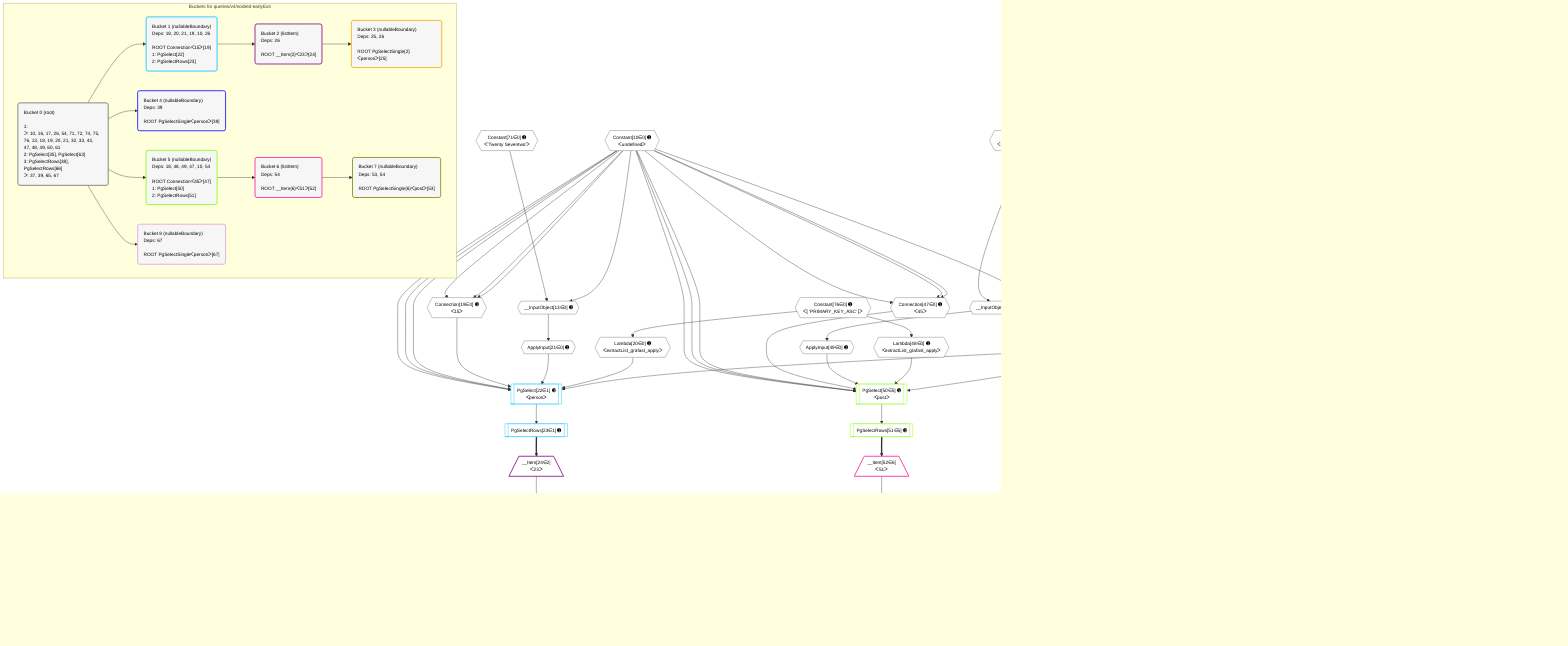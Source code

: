 %%{init: {'themeVariables': { 'fontSize': '12px'}}}%%
graph TD
    classDef path fill:#eee,stroke:#000,color:#000
    classDef plan fill:#fff,stroke-width:1px,color:#000
    classDef itemplan fill:#fff,stroke-width:2px,color:#000
    classDef unbatchedplan fill:#dff,stroke-width:1px,color:#000
    classDef sideeffectplan fill:#fcc,stroke-width:2px,color:#000
    classDef bucket fill:#f6f6f6,color:#000,stroke-width:2px,text-align:left


    %% plan dependencies
    Connection19{{"Connection[19∈0] ➊<br />ᐸ15ᐳ"}}:::plan
    Constant10{{"Constant[10∈0] ➊<br />ᐸundefinedᐳ"}}:::plan
    Constant10 & Constant10 & Constant10 --> Connection19
    Connection47{{"Connection[47∈0] ➊<br />ᐸ45ᐳ"}}:::plan
    Constant10 & Constant10 & Constant10 --> Connection47
    __InputObject13{{"__InputObject[13∈0] ➊"}}:::plan
    Constant71{{"Constant[71∈0] ➊<br />ᐸ'Twenty Seventwo'ᐳ"}}:::plan
    Constant10 & Constant71 --> __InputObject13
    Object18{{"Object[18∈0] ➊<br />ᐸ{pgSettings,withPgClient}ᐳ"}}:::plan
    Access16{{"Access[16∈0] ➊<br />ᐸ2.pgSettingsᐳ"}}:::plan
    Access17{{"Access[17∈0] ➊<br />ᐸ2.withPgClientᐳ"}}:::plan
    Access16 & Access17 --> Object18
    PgSelect35[["PgSelect[35∈0] ➊<br />ᐸpersonᐳ"]]:::plan
    Access33{{"Access[33∈0] ➊<br />ᐸ32.1ᐳ"}}:::plan
    Object18 -->|rejectNull| PgSelect35
    Access33 --> PgSelect35
    __InputObject43{{"__InputObject[43∈0] ➊"}}:::plan
    Constant74{{"Constant[74∈0] ➊<br />ᐸ'Is that a cooking show?'ᐳ"}}:::plan
    Constant10 & Constant74 --> __InputObject43
    PgSelect63[["PgSelect[63∈0] ➊<br />ᐸpersonᐳ"]]:::plan
    Access61{{"Access[61∈0] ➊<br />ᐸ60.1ᐳ"}}:::plan
    Object18 -->|rejectNull| PgSelect63
    Access61 --> PgSelect63
    __Value2["__Value[2∈0] ➊<br />ᐸcontextᐳ"]:::plan
    __Value2 --> Access16
    __Value2 --> Access17
    Lambda20{{"Lambda[20∈0] ➊<br />ᐸextractList_grafast_applyᐳ"}}:::plan
    Constant76{{"Constant[76∈0] ➊<br />ᐸ[ 'PRIMARY_KEY_ASC' ]ᐳ"}}:::plan
    Constant76 --> Lambda20
    ApplyInput21{{"ApplyInput[21∈0] ➊"}}:::plan
    __InputObject13 --> ApplyInput21
    Lambda32{{"Lambda[32∈0] ➊<br />ᐸspecifier_Person_base64JSONᐳ"}}:::plan
    Constant72{{"Constant[72∈0] ➊<br />ᐸ'WyJwZW9wbGUiLDZd'ᐳ"}}:::plan
    Constant72 --> Lambda32
    Lambda32 --> Access33
    First37{{"First[37∈0] ➊"}}:::plan
    PgSelectRows38[["PgSelectRows[38∈0] ➊"]]:::plan
    PgSelectRows38 --> First37
    PgSelect35 --> PgSelectRows38
    PgSelectSingle39{{"PgSelectSingle[39∈0] ➊<br />ᐸpersonᐳ"}}:::plan
    First37 --> PgSelectSingle39
    Lambda48{{"Lambda[48∈0] ➊<br />ᐸextractList_grafast_applyᐳ"}}:::plan
    Constant76 --> Lambda48
    ApplyInput49{{"ApplyInput[49∈0] ➊"}}:::plan
    __InputObject43 --> ApplyInput49
    Lambda60{{"Lambda[60∈0] ➊<br />ᐸspecifier_Person_base64JSONᐳ"}}:::plan
    Constant75{{"Constant[75∈0] ➊<br />ᐸ'WyJwb3N0cyIsM10='ᐳ"}}:::plan
    Constant75 --> Lambda60
    Lambda60 --> Access61
    First65{{"First[65∈0] ➊"}}:::plan
    PgSelectRows66[["PgSelectRows[66∈0] ➊"]]:::plan
    PgSelectRows66 --> First65
    PgSelect63 --> PgSelectRows66
    PgSelectSingle67{{"PgSelectSingle[67∈0] ➊<br />ᐸpersonᐳ"}}:::plan
    First65 --> PgSelectSingle67
    __Value4["__Value[4∈0] ➊<br />ᐸrootValueᐳ"]:::plan
    Constant26{{"Constant[26∈0] ➊<br />ᐸ'people'ᐳ"}}:::plan
    Constant54{{"Constant[54∈0] ➊<br />ᐸ'posts'ᐳ"}}:::plan
    PgSelect22[["PgSelect[22∈1] ➊<br />ᐸpersonᐳ"]]:::plan
    Object18 & Lambda20 & ApplyInput21 & Connection19 & Constant10 & Constant10 & Constant10 --> PgSelect22
    PgSelectRows23[["PgSelectRows[23∈1] ➊"]]:::plan
    PgSelect22 --> PgSelectRows23
    __Item24[/"__Item[24∈2]<br />ᐸ23ᐳ"\]:::itemplan
    PgSelectRows23 ==> __Item24
    PgSelectSingle25{{"PgSelectSingle[25∈2]<br />ᐸpersonᐳ"}}:::plan
    __Item24 --> PgSelectSingle25
    List28{{"List[28∈3]<br />ᐸ26,27ᐳ"}}:::plan
    PgClassExpression27{{"PgClassExpression[27∈3]<br />ᐸ__person__.”id”ᐳ"}}:::plan
    Constant26 & PgClassExpression27 --> List28
    PgSelectSingle25 --> PgClassExpression27
    Lambda29{{"Lambda[29∈3]<br />ᐸbase64JSONEncodeᐳ"}}:::plan
    List28 --> Lambda29
    PgClassExpression30{{"PgClassExpression[30∈3]<br />ᐸ__person__...full_name”ᐳ"}}:::plan
    PgSelectSingle25 --> PgClassExpression30
    PgClassExpression40{{"PgClassExpression[40∈4] ➊<br />ᐸ__person__...full_name”ᐳ"}}:::plan
    PgSelectSingle39 --> PgClassExpression40
    PgSelect50[["PgSelect[50∈5] ➊<br />ᐸpostᐳ"]]:::plan
    Object18 & Lambda48 & ApplyInput49 & Connection47 & Constant10 & Constant10 & Constant10 --> PgSelect50
    PgSelectRows51[["PgSelectRows[51∈5] ➊"]]:::plan
    PgSelect50 --> PgSelectRows51
    __Item52[/"__Item[52∈6]<br />ᐸ51ᐳ"\]:::itemplan
    PgSelectRows51 ==> __Item52
    PgSelectSingle53{{"PgSelectSingle[53∈6]<br />ᐸpostᐳ"}}:::plan
    __Item52 --> PgSelectSingle53
    List56{{"List[56∈7]<br />ᐸ54,55ᐳ"}}:::plan
    PgClassExpression55{{"PgClassExpression[55∈7]<br />ᐸ__post__.”id”ᐳ"}}:::plan
    Constant54 & PgClassExpression55 --> List56
    PgSelectSingle53 --> PgClassExpression55
    Lambda57{{"Lambda[57∈7]<br />ᐸbase64JSONEncodeᐳ"}}:::plan
    List56 --> Lambda57
    PgClassExpression58{{"PgClassExpression[58∈7]<br />ᐸ__post__.”headline”ᐳ"}}:::plan
    PgSelectSingle53 --> PgClassExpression58
    PgClassExpression68{{"PgClassExpression[68∈8] ➊<br />ᐸ__person__...full_name”ᐳ"}}:::plan
    PgSelectSingle67 --> PgClassExpression68

    %% define steps

    subgraph "Buckets for queries/v4/nodeId-earlyExit"
    Bucket0("Bucket 0 (root)<br /><br />1: <br />ᐳ: 10, 16, 17, 26, 54, 71, 72, 74, 75, 76, 13, 18, 19, 20, 21, 32, 33, 43, 47, 48, 49, 60, 61<br />2: PgSelect[35], PgSelect[63]<br />3: PgSelectRows[38], PgSelectRows[66]<br />ᐳ: 37, 39, 65, 67"):::bucket
    classDef bucket0 stroke:#696969
    class Bucket0,__Value2,__Value4,Constant10,__InputObject13,Access16,Access17,Object18,Connection19,Lambda20,ApplyInput21,Constant26,Lambda32,Access33,PgSelect35,First37,PgSelectRows38,PgSelectSingle39,__InputObject43,Connection47,Lambda48,ApplyInput49,Constant54,Lambda60,Access61,PgSelect63,First65,PgSelectRows66,PgSelectSingle67,Constant71,Constant72,Constant74,Constant75,Constant76 bucket0
    Bucket1("Bucket 1 (nullableBoundary)<br />Deps: 18, 20, 21, 19, 10, 26<br /><br />ROOT Connectionᐸ15ᐳ[19]<br />1: PgSelect[22]<br />2: PgSelectRows[23]"):::bucket
    classDef bucket1 stroke:#00bfff
    class Bucket1,PgSelect22,PgSelectRows23 bucket1
    Bucket2("Bucket 2 (listItem)<br />Deps: 26<br /><br />ROOT __Item{2}ᐸ23ᐳ[24]"):::bucket
    classDef bucket2 stroke:#7f007f
    class Bucket2,__Item24,PgSelectSingle25 bucket2
    Bucket3("Bucket 3 (nullableBoundary)<br />Deps: 25, 26<br /><br />ROOT PgSelectSingle{2}ᐸpersonᐳ[25]"):::bucket
    classDef bucket3 stroke:#ffa500
    class Bucket3,PgClassExpression27,List28,Lambda29,PgClassExpression30 bucket3
    Bucket4("Bucket 4 (nullableBoundary)<br />Deps: 39<br /><br />ROOT PgSelectSingleᐸpersonᐳ[39]"):::bucket
    classDef bucket4 stroke:#0000ff
    class Bucket4,PgClassExpression40 bucket4
    Bucket5("Bucket 5 (nullableBoundary)<br />Deps: 18, 48, 49, 47, 10, 54<br /><br />ROOT Connectionᐸ45ᐳ[47]<br />1: PgSelect[50]<br />2: PgSelectRows[51]"):::bucket
    classDef bucket5 stroke:#7fff00
    class Bucket5,PgSelect50,PgSelectRows51 bucket5
    Bucket6("Bucket 6 (listItem)<br />Deps: 54<br /><br />ROOT __Item{6}ᐸ51ᐳ[52]"):::bucket
    classDef bucket6 stroke:#ff1493
    class Bucket6,__Item52,PgSelectSingle53 bucket6
    Bucket7("Bucket 7 (nullableBoundary)<br />Deps: 53, 54<br /><br />ROOT PgSelectSingle{6}ᐸpostᐳ[53]"):::bucket
    classDef bucket7 stroke:#808000
    class Bucket7,PgClassExpression55,List56,Lambda57,PgClassExpression58 bucket7
    Bucket8("Bucket 8 (nullableBoundary)<br />Deps: 67<br /><br />ROOT PgSelectSingleᐸpersonᐳ[67]"):::bucket
    classDef bucket8 stroke:#dda0dd
    class Bucket8,PgClassExpression68 bucket8
    Bucket0 --> Bucket1 & Bucket4 & Bucket5 & Bucket8
    Bucket1 --> Bucket2
    Bucket2 --> Bucket3
    Bucket5 --> Bucket6
    Bucket6 --> Bucket7
    end
